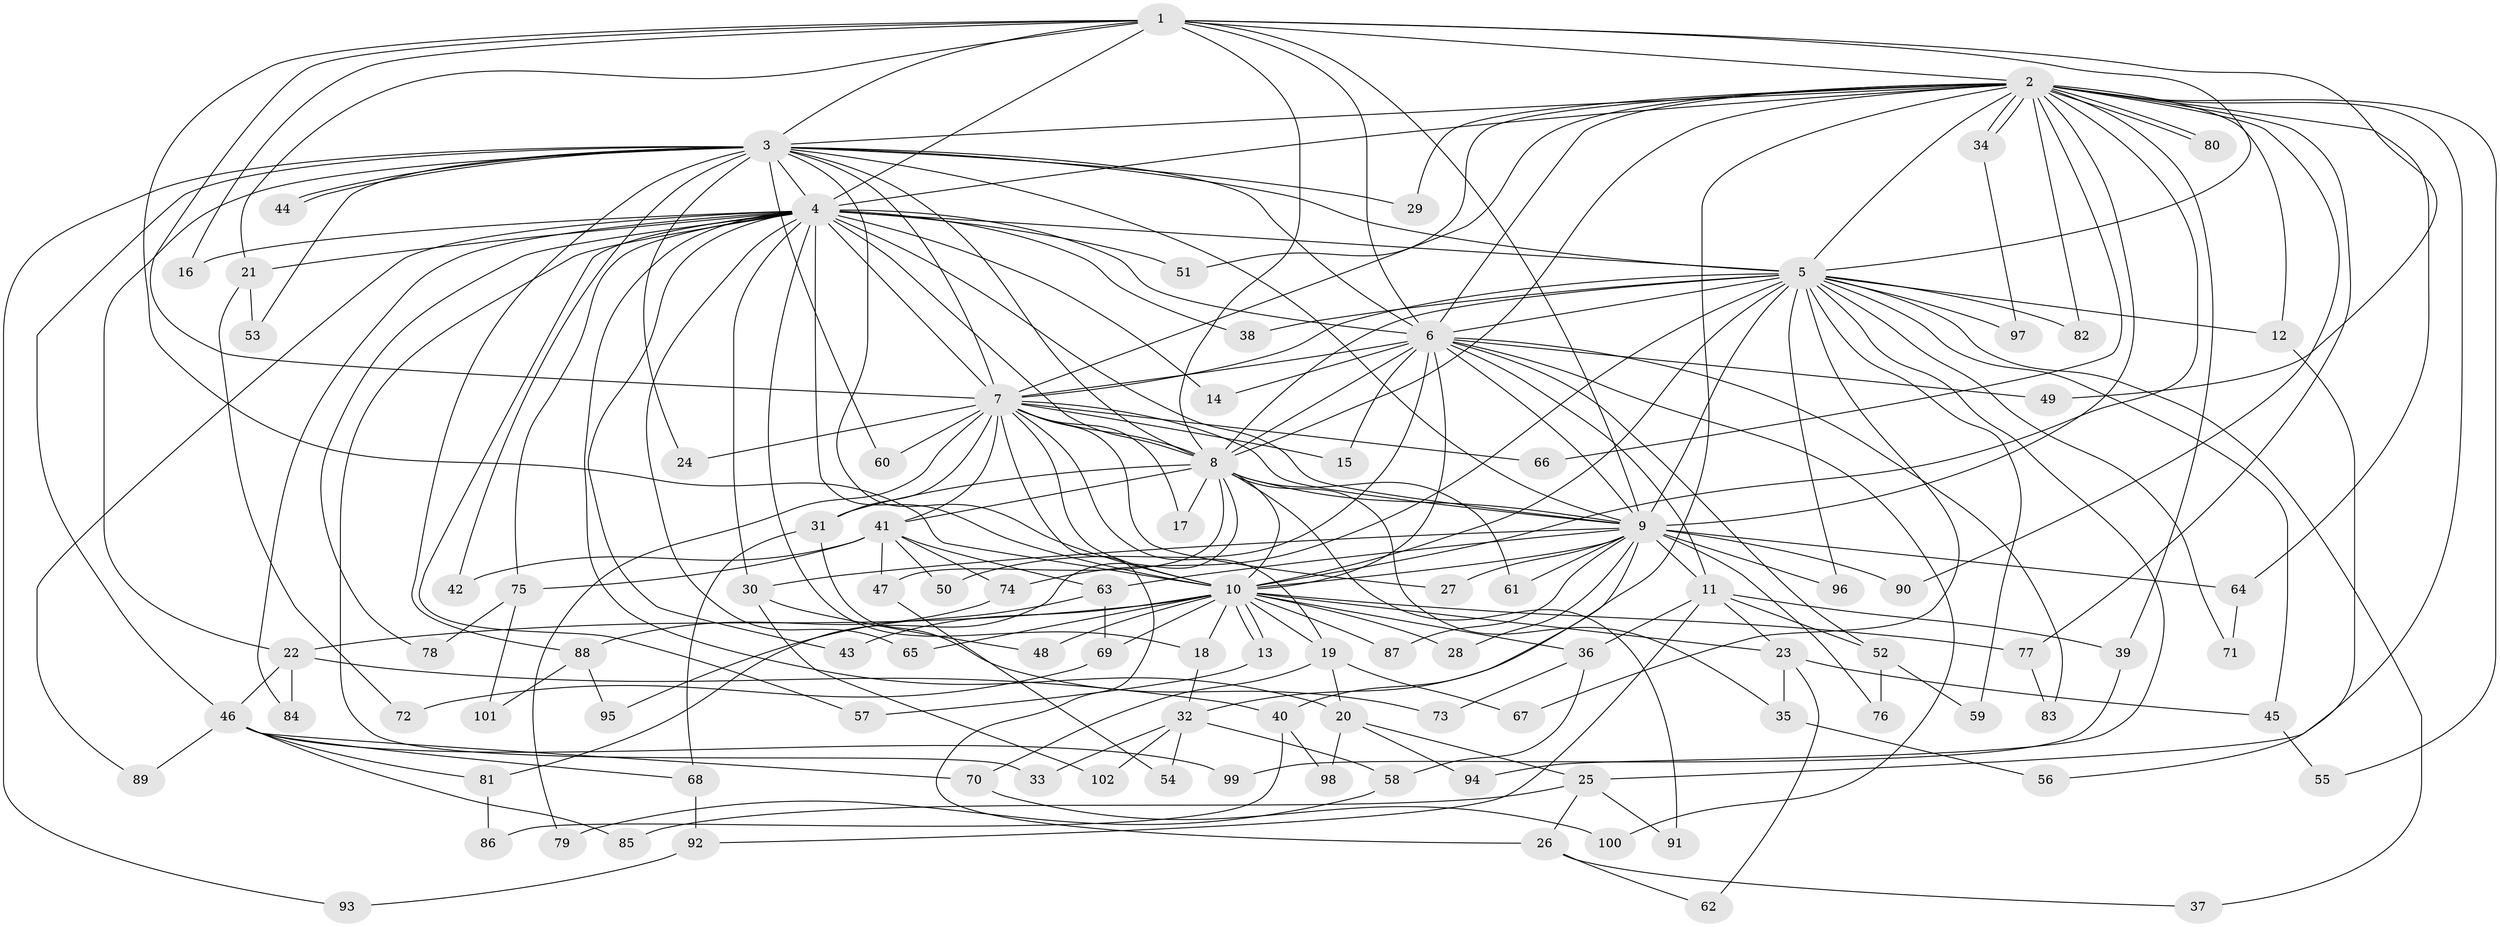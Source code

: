 // coarse degree distribution, {11: 0.012987012987012988, 23: 0.025974025974025976, 18: 0.012987012987012988, 24: 0.012987012987012988, 21: 0.012987012987012988, 20: 0.025974025974025976, 22: 0.012987012987012988, 16: 0.012987012987012988, 3: 0.12987012987012986, 2: 0.5324675324675324, 6: 0.03896103896103896, 5: 0.05194805194805195, 4: 0.09090909090909091, 8: 0.025974025974025976}
// Generated by graph-tools (version 1.1) at 2025/23/03/03/25 07:23:40]
// undirected, 102 vertices, 229 edges
graph export_dot {
graph [start="1"]
  node [color=gray90,style=filled];
  1;
  2;
  3;
  4;
  5;
  6;
  7;
  8;
  9;
  10;
  11;
  12;
  13;
  14;
  15;
  16;
  17;
  18;
  19;
  20;
  21;
  22;
  23;
  24;
  25;
  26;
  27;
  28;
  29;
  30;
  31;
  32;
  33;
  34;
  35;
  36;
  37;
  38;
  39;
  40;
  41;
  42;
  43;
  44;
  45;
  46;
  47;
  48;
  49;
  50;
  51;
  52;
  53;
  54;
  55;
  56;
  57;
  58;
  59;
  60;
  61;
  62;
  63;
  64;
  65;
  66;
  67;
  68;
  69;
  70;
  71;
  72;
  73;
  74;
  75;
  76;
  77;
  78;
  79;
  80;
  81;
  82;
  83;
  84;
  85;
  86;
  87;
  88;
  89;
  90;
  91;
  92;
  93;
  94;
  95;
  96;
  97;
  98;
  99;
  100;
  101;
  102;
  1 -- 2;
  1 -- 3;
  1 -- 4;
  1 -- 5;
  1 -- 6;
  1 -- 7;
  1 -- 8;
  1 -- 9;
  1 -- 10;
  1 -- 16;
  1 -- 21;
  1 -- 49;
  2 -- 3;
  2 -- 4;
  2 -- 5;
  2 -- 6;
  2 -- 7;
  2 -- 8;
  2 -- 9;
  2 -- 10;
  2 -- 12;
  2 -- 25;
  2 -- 29;
  2 -- 32;
  2 -- 34;
  2 -- 34;
  2 -- 39;
  2 -- 51;
  2 -- 55;
  2 -- 64;
  2 -- 66;
  2 -- 77;
  2 -- 80;
  2 -- 80;
  2 -- 82;
  2 -- 90;
  3 -- 4;
  3 -- 5;
  3 -- 6;
  3 -- 7;
  3 -- 8;
  3 -- 9;
  3 -- 10;
  3 -- 22;
  3 -- 24;
  3 -- 29;
  3 -- 42;
  3 -- 44;
  3 -- 44;
  3 -- 46;
  3 -- 53;
  3 -- 60;
  3 -- 88;
  3 -- 93;
  4 -- 5;
  4 -- 6;
  4 -- 7;
  4 -- 8;
  4 -- 9;
  4 -- 10;
  4 -- 14;
  4 -- 16;
  4 -- 18;
  4 -- 20;
  4 -- 21;
  4 -- 30;
  4 -- 33;
  4 -- 38;
  4 -- 43;
  4 -- 51;
  4 -- 57;
  4 -- 65;
  4 -- 75;
  4 -- 78;
  4 -- 84;
  4 -- 89;
  5 -- 6;
  5 -- 7;
  5 -- 8;
  5 -- 9;
  5 -- 10;
  5 -- 12;
  5 -- 37;
  5 -- 38;
  5 -- 45;
  5 -- 59;
  5 -- 67;
  5 -- 71;
  5 -- 74;
  5 -- 82;
  5 -- 94;
  5 -- 96;
  5 -- 97;
  6 -- 7;
  6 -- 8;
  6 -- 9;
  6 -- 10;
  6 -- 11;
  6 -- 14;
  6 -- 15;
  6 -- 49;
  6 -- 50;
  6 -- 52;
  6 -- 83;
  6 -- 100;
  7 -- 8;
  7 -- 9;
  7 -- 10;
  7 -- 15;
  7 -- 17;
  7 -- 19;
  7 -- 24;
  7 -- 26;
  7 -- 27;
  7 -- 31;
  7 -- 41;
  7 -- 60;
  7 -- 66;
  7 -- 79;
  8 -- 9;
  8 -- 10;
  8 -- 17;
  8 -- 31;
  8 -- 35;
  8 -- 41;
  8 -- 47;
  8 -- 61;
  8 -- 81;
  8 -- 91;
  9 -- 10;
  9 -- 11;
  9 -- 27;
  9 -- 28;
  9 -- 30;
  9 -- 40;
  9 -- 61;
  9 -- 63;
  9 -- 64;
  9 -- 76;
  9 -- 87;
  9 -- 90;
  9 -- 96;
  10 -- 13;
  10 -- 13;
  10 -- 18;
  10 -- 19;
  10 -- 22;
  10 -- 23;
  10 -- 28;
  10 -- 36;
  10 -- 43;
  10 -- 48;
  10 -- 65;
  10 -- 69;
  10 -- 77;
  10 -- 87;
  11 -- 23;
  11 -- 36;
  11 -- 39;
  11 -- 52;
  11 -- 92;
  12 -- 56;
  13 -- 57;
  18 -- 32;
  19 -- 20;
  19 -- 67;
  19 -- 70;
  20 -- 25;
  20 -- 94;
  20 -- 98;
  21 -- 53;
  21 -- 72;
  22 -- 40;
  22 -- 46;
  22 -- 84;
  23 -- 35;
  23 -- 45;
  23 -- 62;
  25 -- 26;
  25 -- 85;
  25 -- 91;
  26 -- 37;
  26 -- 62;
  30 -- 48;
  30 -- 102;
  31 -- 68;
  31 -- 73;
  32 -- 33;
  32 -- 54;
  32 -- 58;
  32 -- 102;
  34 -- 97;
  35 -- 56;
  36 -- 58;
  36 -- 73;
  39 -- 99;
  40 -- 86;
  40 -- 98;
  41 -- 42;
  41 -- 47;
  41 -- 50;
  41 -- 63;
  41 -- 74;
  41 -- 75;
  45 -- 55;
  46 -- 68;
  46 -- 70;
  46 -- 81;
  46 -- 85;
  46 -- 89;
  46 -- 99;
  47 -- 54;
  52 -- 59;
  52 -- 76;
  58 -- 79;
  63 -- 69;
  63 -- 95;
  64 -- 71;
  68 -- 92;
  69 -- 72;
  70 -- 100;
  74 -- 88;
  75 -- 78;
  75 -- 101;
  77 -- 83;
  81 -- 86;
  88 -- 95;
  88 -- 101;
  92 -- 93;
}
